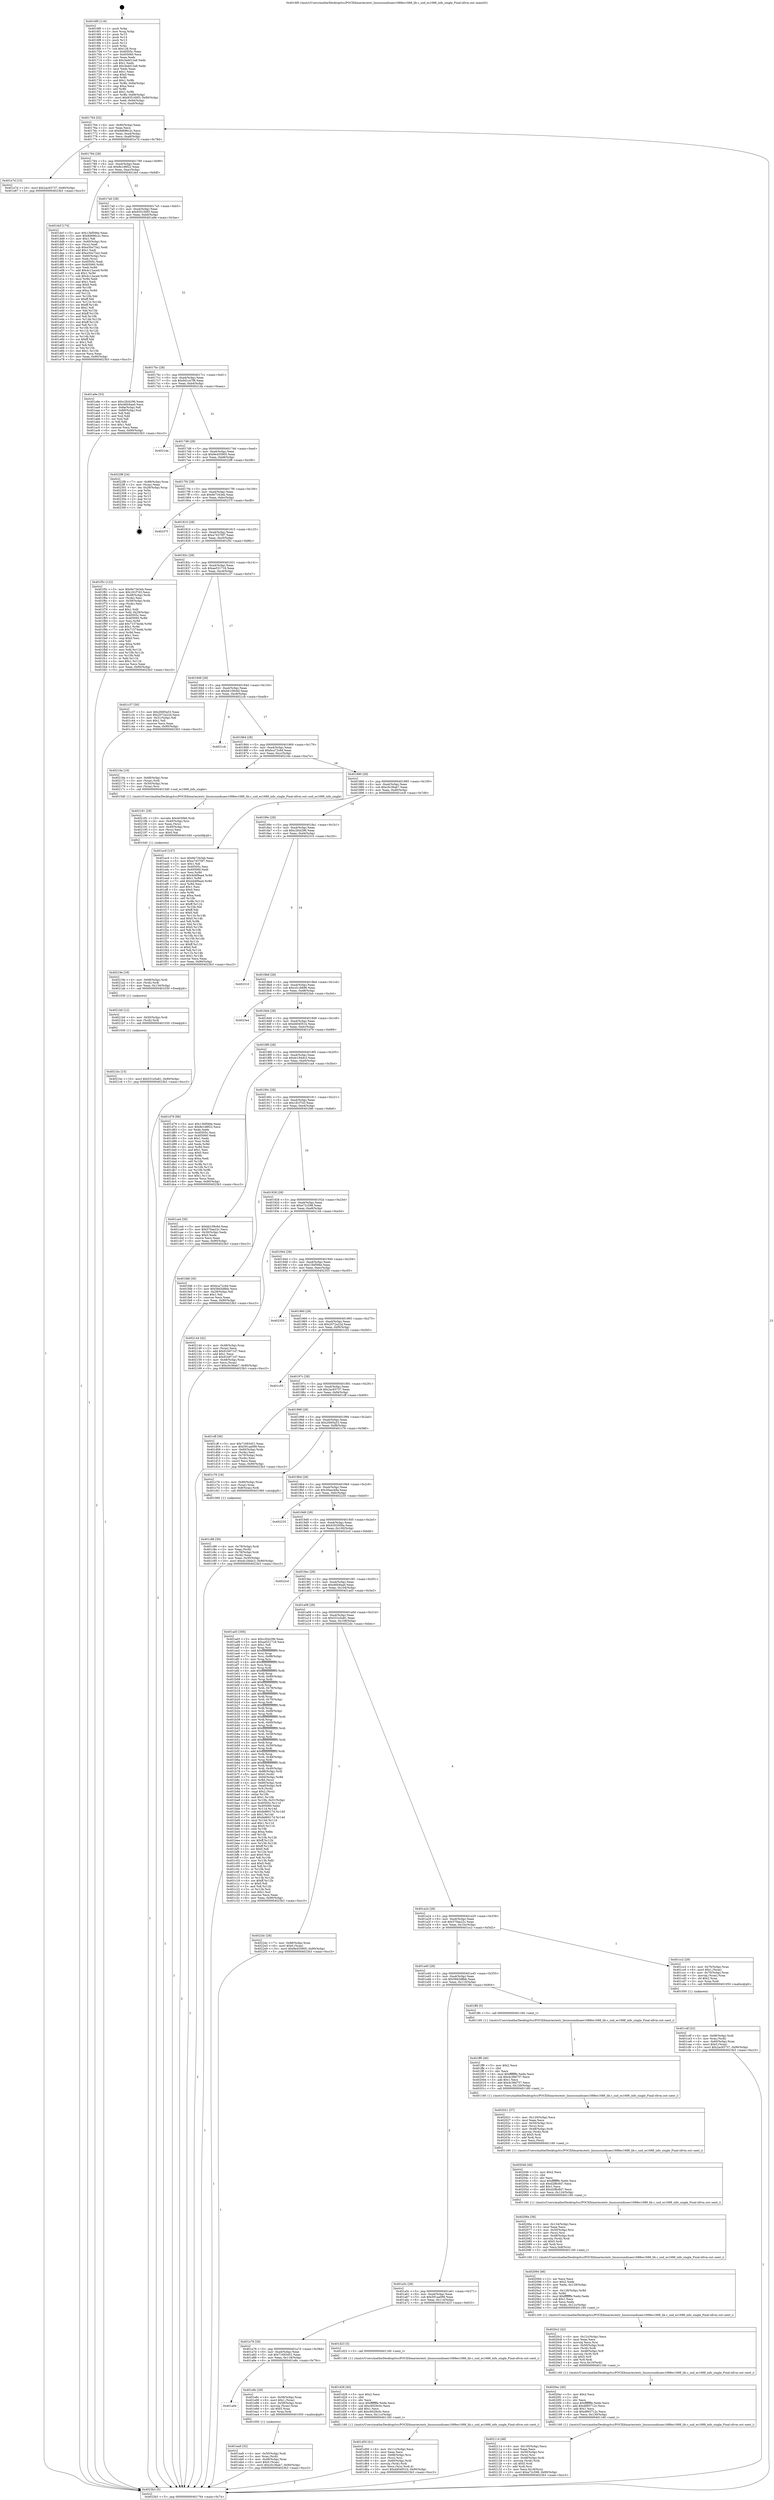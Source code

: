 digraph "0x4016f0" {
  label = "0x4016f0 (/mnt/c/Users/mathe/Desktop/tcc/POCII/binaries/extr_linuxsoundisaes1688es1688_lib.c_snd_es1688_info_single_Final-ollvm.out::main(0))"
  labelloc = "t"
  node[shape=record]

  Entry [label="",width=0.3,height=0.3,shape=circle,fillcolor=black,style=filled]
  "0x401764" [label="{
     0x401764 [32]\l
     | [instrs]\l
     &nbsp;&nbsp;0x401764 \<+6\>: mov -0x90(%rbp),%eax\l
     &nbsp;&nbsp;0x40176a \<+2\>: mov %eax,%ecx\l
     &nbsp;&nbsp;0x40176c \<+6\>: sub $0x8d696c2c,%ecx\l
     &nbsp;&nbsp;0x401772 \<+6\>: mov %eax,-0xa4(%rbp)\l
     &nbsp;&nbsp;0x401778 \<+6\>: mov %ecx,-0xa8(%rbp)\l
     &nbsp;&nbsp;0x40177e \<+6\>: je 0000000000401e7d \<main+0x78d\>\l
  }"]
  "0x401e7d" [label="{
     0x401e7d [15]\l
     | [instrs]\l
     &nbsp;&nbsp;0x401e7d \<+10\>: movl $0x2ac93737,-0x90(%rbp)\l
     &nbsp;&nbsp;0x401e87 \<+5\>: jmp 00000000004023b3 \<main+0xcc3\>\l
  }"]
  "0x401784" [label="{
     0x401784 [28]\l
     | [instrs]\l
     &nbsp;&nbsp;0x401784 \<+5\>: jmp 0000000000401789 \<main+0x99\>\l
     &nbsp;&nbsp;0x401789 \<+6\>: mov -0xa4(%rbp),%eax\l
     &nbsp;&nbsp;0x40178f \<+5\>: sub $0x8e1d8f22,%eax\l
     &nbsp;&nbsp;0x401794 \<+6\>: mov %eax,-0xac(%rbp)\l
     &nbsp;&nbsp;0x40179a \<+6\>: je 0000000000401dcf \<main+0x6df\>\l
  }"]
  Exit [label="",width=0.3,height=0.3,shape=circle,fillcolor=black,style=filled,peripheries=2]
  "0x401dcf" [label="{
     0x401dcf [174]\l
     | [instrs]\l
     &nbsp;&nbsp;0x401dcf \<+5\>: mov $0x13bf566e,%eax\l
     &nbsp;&nbsp;0x401dd4 \<+5\>: mov $0x8d696c2c,%ecx\l
     &nbsp;&nbsp;0x401dd9 \<+2\>: mov $0x1,%dl\l
     &nbsp;&nbsp;0x401ddb \<+4\>: mov -0x60(%rbp),%rsi\l
     &nbsp;&nbsp;0x401ddf \<+2\>: mov (%rsi),%edi\l
     &nbsp;&nbsp;0x401de1 \<+6\>: sub $0xe30a73a2,%edi\l
     &nbsp;&nbsp;0x401de7 \<+3\>: add $0x1,%edi\l
     &nbsp;&nbsp;0x401dea \<+6\>: add $0xe30a73a2,%edi\l
     &nbsp;&nbsp;0x401df0 \<+4\>: mov -0x60(%rbp),%rsi\l
     &nbsp;&nbsp;0x401df4 \<+2\>: mov %edi,(%rsi)\l
     &nbsp;&nbsp;0x401df6 \<+7\>: mov 0x40505c,%edi\l
     &nbsp;&nbsp;0x401dfd \<+8\>: mov 0x405060,%r8d\l
     &nbsp;&nbsp;0x401e05 \<+3\>: mov %edi,%r9d\l
     &nbsp;&nbsp;0x401e08 \<+7\>: add $0x4c12aced,%r9d\l
     &nbsp;&nbsp;0x401e0f \<+4\>: sub $0x1,%r9d\l
     &nbsp;&nbsp;0x401e13 \<+7\>: sub $0x4c12aced,%r9d\l
     &nbsp;&nbsp;0x401e1a \<+4\>: imul %r9d,%edi\l
     &nbsp;&nbsp;0x401e1e \<+3\>: and $0x1,%edi\l
     &nbsp;&nbsp;0x401e21 \<+3\>: cmp $0x0,%edi\l
     &nbsp;&nbsp;0x401e24 \<+4\>: sete %r10b\l
     &nbsp;&nbsp;0x401e28 \<+4\>: cmp $0xa,%r8d\l
     &nbsp;&nbsp;0x401e2c \<+4\>: setl %r11b\l
     &nbsp;&nbsp;0x401e30 \<+3\>: mov %r10b,%bl\l
     &nbsp;&nbsp;0x401e33 \<+3\>: xor $0xff,%bl\l
     &nbsp;&nbsp;0x401e36 \<+3\>: mov %r11b,%r14b\l
     &nbsp;&nbsp;0x401e39 \<+4\>: xor $0xff,%r14b\l
     &nbsp;&nbsp;0x401e3d \<+3\>: xor $0x1,%dl\l
     &nbsp;&nbsp;0x401e40 \<+3\>: mov %bl,%r15b\l
     &nbsp;&nbsp;0x401e43 \<+4\>: and $0xff,%r15b\l
     &nbsp;&nbsp;0x401e47 \<+3\>: and %dl,%r10b\l
     &nbsp;&nbsp;0x401e4a \<+3\>: mov %r14b,%r12b\l
     &nbsp;&nbsp;0x401e4d \<+4\>: and $0xff,%r12b\l
     &nbsp;&nbsp;0x401e51 \<+3\>: and %dl,%r11b\l
     &nbsp;&nbsp;0x401e54 \<+3\>: or %r10b,%r15b\l
     &nbsp;&nbsp;0x401e57 \<+3\>: or %r11b,%r12b\l
     &nbsp;&nbsp;0x401e5a \<+3\>: xor %r12b,%r15b\l
     &nbsp;&nbsp;0x401e5d \<+3\>: or %r14b,%bl\l
     &nbsp;&nbsp;0x401e60 \<+3\>: xor $0xff,%bl\l
     &nbsp;&nbsp;0x401e63 \<+3\>: or $0x1,%dl\l
     &nbsp;&nbsp;0x401e66 \<+2\>: and %dl,%bl\l
     &nbsp;&nbsp;0x401e68 \<+3\>: or %bl,%r15b\l
     &nbsp;&nbsp;0x401e6b \<+4\>: test $0x1,%r15b\l
     &nbsp;&nbsp;0x401e6f \<+3\>: cmovne %ecx,%eax\l
     &nbsp;&nbsp;0x401e72 \<+6\>: mov %eax,-0x90(%rbp)\l
     &nbsp;&nbsp;0x401e78 \<+5\>: jmp 00000000004023b3 \<main+0xcc3\>\l
  }"]
  "0x4017a0" [label="{
     0x4017a0 [28]\l
     | [instrs]\l
     &nbsp;&nbsp;0x4017a0 \<+5\>: jmp 00000000004017a5 \<main+0xb5\>\l
     &nbsp;&nbsp;0x4017a5 \<+6\>: mov -0xa4(%rbp),%eax\l
     &nbsp;&nbsp;0x4017ab \<+5\>: sub $0x935160f3,%eax\l
     &nbsp;&nbsp;0x4017b0 \<+6\>: mov %eax,-0xb0(%rbp)\l
     &nbsp;&nbsp;0x4017b6 \<+6\>: je 0000000000401a9e \<main+0x3ae\>\l
  }"]
  "0x4021bc" [label="{
     0x4021bc [15]\l
     | [instrs]\l
     &nbsp;&nbsp;0x4021bc \<+10\>: movl $0x531e5a81,-0x90(%rbp)\l
     &nbsp;&nbsp;0x4021c6 \<+5\>: jmp 00000000004023b3 \<main+0xcc3\>\l
  }"]
  "0x401a9e" [label="{
     0x401a9e [53]\l
     | [instrs]\l
     &nbsp;&nbsp;0x401a9e \<+5\>: mov $0xc2fcb296,%eax\l
     &nbsp;&nbsp;0x401aa3 \<+5\>: mov $0x46fc6aa0,%ecx\l
     &nbsp;&nbsp;0x401aa8 \<+6\>: mov -0x8a(%rbp),%dl\l
     &nbsp;&nbsp;0x401aae \<+7\>: mov -0x89(%rbp),%sil\l
     &nbsp;&nbsp;0x401ab5 \<+3\>: mov %dl,%dil\l
     &nbsp;&nbsp;0x401ab8 \<+3\>: and %sil,%dil\l
     &nbsp;&nbsp;0x401abb \<+3\>: xor %sil,%dl\l
     &nbsp;&nbsp;0x401abe \<+3\>: or %dl,%dil\l
     &nbsp;&nbsp;0x401ac1 \<+4\>: test $0x1,%dil\l
     &nbsp;&nbsp;0x401ac5 \<+3\>: cmovne %ecx,%eax\l
     &nbsp;&nbsp;0x401ac8 \<+6\>: mov %eax,-0x90(%rbp)\l
     &nbsp;&nbsp;0x401ace \<+5\>: jmp 00000000004023b3 \<main+0xcc3\>\l
  }"]
  "0x4017bc" [label="{
     0x4017bc [28]\l
     | [instrs]\l
     &nbsp;&nbsp;0x4017bc \<+5\>: jmp 00000000004017c1 \<main+0xd1\>\l
     &nbsp;&nbsp;0x4017c1 \<+6\>: mov -0xa4(%rbp),%eax\l
     &nbsp;&nbsp;0x4017c7 \<+5\>: sub $0x9d1ce7f8,%eax\l
     &nbsp;&nbsp;0x4017cc \<+6\>: mov %eax,-0xb4(%rbp)\l
     &nbsp;&nbsp;0x4017d2 \<+6\>: je 00000000004021da \<main+0xaea\>\l
  }"]
  "0x4023b3" [label="{
     0x4023b3 [5]\l
     | [instrs]\l
     &nbsp;&nbsp;0x4023b3 \<+5\>: jmp 0000000000401764 \<main+0x74\>\l
  }"]
  "0x4016f0" [label="{
     0x4016f0 [116]\l
     | [instrs]\l
     &nbsp;&nbsp;0x4016f0 \<+1\>: push %rbp\l
     &nbsp;&nbsp;0x4016f1 \<+3\>: mov %rsp,%rbp\l
     &nbsp;&nbsp;0x4016f4 \<+2\>: push %r15\l
     &nbsp;&nbsp;0x4016f6 \<+2\>: push %r14\l
     &nbsp;&nbsp;0x4016f8 \<+2\>: push %r13\l
     &nbsp;&nbsp;0x4016fa \<+2\>: push %r12\l
     &nbsp;&nbsp;0x4016fc \<+1\>: push %rbx\l
     &nbsp;&nbsp;0x4016fd \<+7\>: sub $0x128,%rsp\l
     &nbsp;&nbsp;0x401704 \<+7\>: mov 0x40505c,%eax\l
     &nbsp;&nbsp;0x40170b \<+7\>: mov 0x405060,%ecx\l
     &nbsp;&nbsp;0x401712 \<+2\>: mov %eax,%edx\l
     &nbsp;&nbsp;0x401714 \<+6\>: sub $0x3edd12a8,%edx\l
     &nbsp;&nbsp;0x40171a \<+3\>: sub $0x1,%edx\l
     &nbsp;&nbsp;0x40171d \<+6\>: add $0x3edd12a8,%edx\l
     &nbsp;&nbsp;0x401723 \<+3\>: imul %edx,%eax\l
     &nbsp;&nbsp;0x401726 \<+3\>: and $0x1,%eax\l
     &nbsp;&nbsp;0x401729 \<+3\>: cmp $0x0,%eax\l
     &nbsp;&nbsp;0x40172c \<+4\>: sete %r8b\l
     &nbsp;&nbsp;0x401730 \<+4\>: and $0x1,%r8b\l
     &nbsp;&nbsp;0x401734 \<+7\>: mov %r8b,-0x8a(%rbp)\l
     &nbsp;&nbsp;0x40173b \<+3\>: cmp $0xa,%ecx\l
     &nbsp;&nbsp;0x40173e \<+4\>: setl %r8b\l
     &nbsp;&nbsp;0x401742 \<+4\>: and $0x1,%r8b\l
     &nbsp;&nbsp;0x401746 \<+7\>: mov %r8b,-0x89(%rbp)\l
     &nbsp;&nbsp;0x40174d \<+10\>: movl $0x935160f3,-0x90(%rbp)\l
     &nbsp;&nbsp;0x401757 \<+6\>: mov %edi,-0x94(%rbp)\l
     &nbsp;&nbsp;0x40175d \<+7\>: mov %rsi,-0xa0(%rbp)\l
  }"]
  "0x4021b0" [label="{
     0x4021b0 [12]\l
     | [instrs]\l
     &nbsp;&nbsp;0x4021b0 \<+4\>: mov -0x50(%rbp),%rdi\l
     &nbsp;&nbsp;0x4021b4 \<+3\>: mov (%rdi),%rdi\l
     &nbsp;&nbsp;0x4021b7 \<+5\>: call 0000000000401030 \<free@plt\>\l
     | [calls]\l
     &nbsp;&nbsp;0x401030 \{1\} (unknown)\l
  }"]
  "0x4021da" [label="{
     0x4021da\l
  }", style=dashed]
  "0x4017d8" [label="{
     0x4017d8 [28]\l
     | [instrs]\l
     &nbsp;&nbsp;0x4017d8 \<+5\>: jmp 00000000004017dd \<main+0xed\>\l
     &nbsp;&nbsp;0x4017dd \<+6\>: mov -0xa4(%rbp),%eax\l
     &nbsp;&nbsp;0x4017e3 \<+5\>: sub $0x9e455905,%eax\l
     &nbsp;&nbsp;0x4017e8 \<+6\>: mov %eax,-0xb8(%rbp)\l
     &nbsp;&nbsp;0x4017ee \<+6\>: je 00000000004022f8 \<main+0xc08\>\l
  }"]
  "0x40219e" [label="{
     0x40219e [18]\l
     | [instrs]\l
     &nbsp;&nbsp;0x40219e \<+4\>: mov -0x68(%rbp),%rdi\l
     &nbsp;&nbsp;0x4021a2 \<+3\>: mov (%rdi),%rdi\l
     &nbsp;&nbsp;0x4021a5 \<+6\>: mov %eax,-0x134(%rbp)\l
     &nbsp;&nbsp;0x4021ab \<+5\>: call 0000000000401030 \<free@plt\>\l
     | [calls]\l
     &nbsp;&nbsp;0x401030 \{1\} (unknown)\l
  }"]
  "0x4022f8" [label="{
     0x4022f8 [24]\l
     | [instrs]\l
     &nbsp;&nbsp;0x4022f8 \<+7\>: mov -0x88(%rbp),%rax\l
     &nbsp;&nbsp;0x4022ff \<+2\>: mov (%rax),%eax\l
     &nbsp;&nbsp;0x402301 \<+4\>: lea -0x28(%rbp),%rsp\l
     &nbsp;&nbsp;0x402305 \<+1\>: pop %rbx\l
     &nbsp;&nbsp;0x402306 \<+2\>: pop %r12\l
     &nbsp;&nbsp;0x402308 \<+2\>: pop %r13\l
     &nbsp;&nbsp;0x40230a \<+2\>: pop %r14\l
     &nbsp;&nbsp;0x40230c \<+2\>: pop %r15\l
     &nbsp;&nbsp;0x40230e \<+1\>: pop %rbp\l
     &nbsp;&nbsp;0x40230f \<+1\>: ret\l
  }"]
  "0x4017f4" [label="{
     0x4017f4 [28]\l
     | [instrs]\l
     &nbsp;&nbsp;0x4017f4 \<+5\>: jmp 00000000004017f9 \<main+0x109\>\l
     &nbsp;&nbsp;0x4017f9 \<+6\>: mov -0xa4(%rbp),%eax\l
     &nbsp;&nbsp;0x4017ff \<+5\>: sub $0x9e7343eb,%eax\l
     &nbsp;&nbsp;0x401804 \<+6\>: mov %eax,-0xbc(%rbp)\l
     &nbsp;&nbsp;0x40180a \<+6\>: je 000000000040237f \<main+0xc8f\>\l
  }"]
  "0x402181" [label="{
     0x402181 [29]\l
     | [instrs]\l
     &nbsp;&nbsp;0x402181 \<+10\>: movabs $0x4030b6,%rdi\l
     &nbsp;&nbsp;0x40218b \<+4\>: mov -0x40(%rbp),%rsi\l
     &nbsp;&nbsp;0x40218f \<+2\>: mov %eax,(%rsi)\l
     &nbsp;&nbsp;0x402191 \<+4\>: mov -0x40(%rbp),%rsi\l
     &nbsp;&nbsp;0x402195 \<+2\>: mov (%rsi),%esi\l
     &nbsp;&nbsp;0x402197 \<+2\>: mov $0x0,%al\l
     &nbsp;&nbsp;0x402199 \<+5\>: call 0000000000401040 \<printf@plt\>\l
     | [calls]\l
     &nbsp;&nbsp;0x401040 \{1\} (unknown)\l
  }"]
  "0x40237f" [label="{
     0x40237f\l
  }", style=dashed]
  "0x401810" [label="{
     0x401810 [28]\l
     | [instrs]\l
     &nbsp;&nbsp;0x401810 \<+5\>: jmp 0000000000401815 \<main+0x125\>\l
     &nbsp;&nbsp;0x401815 \<+6\>: mov -0xa4(%rbp),%eax\l
     &nbsp;&nbsp;0x40181b \<+5\>: sub $0xa74370f7,%eax\l
     &nbsp;&nbsp;0x401820 \<+6\>: mov %eax,-0xc0(%rbp)\l
     &nbsp;&nbsp;0x401826 \<+6\>: je 0000000000401f5c \<main+0x86c\>\l
  }"]
  "0x402114" [label="{
     0x402114 [48]\l
     | [instrs]\l
     &nbsp;&nbsp;0x402114 \<+6\>: mov -0x130(%rbp),%ecx\l
     &nbsp;&nbsp;0x40211a \<+3\>: imul %eax,%ecx\l
     &nbsp;&nbsp;0x40211d \<+4\>: mov -0x50(%rbp),%rsi\l
     &nbsp;&nbsp;0x402121 \<+3\>: mov (%rsi),%rsi\l
     &nbsp;&nbsp;0x402124 \<+4\>: mov -0x48(%rbp),%rdi\l
     &nbsp;&nbsp;0x402128 \<+3\>: movslq (%rdi),%rdi\l
     &nbsp;&nbsp;0x40212b \<+4\>: shl $0x5,%rdi\l
     &nbsp;&nbsp;0x40212f \<+3\>: add %rdi,%rsi\l
     &nbsp;&nbsp;0x402132 \<+3\>: mov %ecx,0x18(%rsi)\l
     &nbsp;&nbsp;0x402135 \<+10\>: movl $0xa72c598,-0x90(%rbp)\l
     &nbsp;&nbsp;0x40213f \<+5\>: jmp 00000000004023b3 \<main+0xcc3\>\l
  }"]
  "0x401f5c" [label="{
     0x401f5c [122]\l
     | [instrs]\l
     &nbsp;&nbsp;0x401f5c \<+5\>: mov $0x9e7343eb,%eax\l
     &nbsp;&nbsp;0x401f61 \<+5\>: mov $0x181f7d3,%ecx\l
     &nbsp;&nbsp;0x401f66 \<+4\>: mov -0x48(%rbp),%rdx\l
     &nbsp;&nbsp;0x401f6a \<+2\>: mov (%rdx),%esi\l
     &nbsp;&nbsp;0x401f6c \<+4\>: mov -0x58(%rbp),%rdx\l
     &nbsp;&nbsp;0x401f70 \<+2\>: cmp (%rdx),%esi\l
     &nbsp;&nbsp;0x401f72 \<+4\>: setl %dil\l
     &nbsp;&nbsp;0x401f76 \<+4\>: and $0x1,%dil\l
     &nbsp;&nbsp;0x401f7a \<+4\>: mov %dil,-0x29(%rbp)\l
     &nbsp;&nbsp;0x401f7e \<+7\>: mov 0x40505c,%esi\l
     &nbsp;&nbsp;0x401f85 \<+8\>: mov 0x405060,%r8d\l
     &nbsp;&nbsp;0x401f8d \<+3\>: mov %esi,%r9d\l
     &nbsp;&nbsp;0x401f90 \<+7\>: add $0x71574e4b,%r9d\l
     &nbsp;&nbsp;0x401f97 \<+4\>: sub $0x1,%r9d\l
     &nbsp;&nbsp;0x401f9b \<+7\>: sub $0x71574e4b,%r9d\l
     &nbsp;&nbsp;0x401fa2 \<+4\>: imul %r9d,%esi\l
     &nbsp;&nbsp;0x401fa6 \<+3\>: and $0x1,%esi\l
     &nbsp;&nbsp;0x401fa9 \<+3\>: cmp $0x0,%esi\l
     &nbsp;&nbsp;0x401fac \<+4\>: sete %dil\l
     &nbsp;&nbsp;0x401fb0 \<+4\>: cmp $0xa,%r8d\l
     &nbsp;&nbsp;0x401fb4 \<+4\>: setl %r10b\l
     &nbsp;&nbsp;0x401fb8 \<+3\>: mov %dil,%r11b\l
     &nbsp;&nbsp;0x401fbb \<+3\>: and %r10b,%r11b\l
     &nbsp;&nbsp;0x401fbe \<+3\>: xor %r10b,%dil\l
     &nbsp;&nbsp;0x401fc1 \<+3\>: or %dil,%r11b\l
     &nbsp;&nbsp;0x401fc4 \<+4\>: test $0x1,%r11b\l
     &nbsp;&nbsp;0x401fc8 \<+3\>: cmovne %ecx,%eax\l
     &nbsp;&nbsp;0x401fcb \<+6\>: mov %eax,-0x90(%rbp)\l
     &nbsp;&nbsp;0x401fd1 \<+5\>: jmp 00000000004023b3 \<main+0xcc3\>\l
  }"]
  "0x40182c" [label="{
     0x40182c [28]\l
     | [instrs]\l
     &nbsp;&nbsp;0x40182c \<+5\>: jmp 0000000000401831 \<main+0x141\>\l
     &nbsp;&nbsp;0x401831 \<+6\>: mov -0xa4(%rbp),%eax\l
     &nbsp;&nbsp;0x401837 \<+5\>: sub $0xae531716,%eax\l
     &nbsp;&nbsp;0x40183c \<+6\>: mov %eax,-0xc4(%rbp)\l
     &nbsp;&nbsp;0x401842 \<+6\>: je 0000000000401c37 \<main+0x547\>\l
  }"]
  "0x4020ec" [label="{
     0x4020ec [40]\l
     | [instrs]\l
     &nbsp;&nbsp;0x4020ec \<+5\>: mov $0x2,%ecx\l
     &nbsp;&nbsp;0x4020f1 \<+1\>: cltd\l
     &nbsp;&nbsp;0x4020f2 \<+2\>: idiv %ecx\l
     &nbsp;&nbsp;0x4020f4 \<+6\>: imul $0xfffffffe,%edx,%ecx\l
     &nbsp;&nbsp;0x4020fa \<+6\>: add $0xd993712c,%ecx\l
     &nbsp;&nbsp;0x402100 \<+3\>: add $0x1,%ecx\l
     &nbsp;&nbsp;0x402103 \<+6\>: sub $0xd993712c,%ecx\l
     &nbsp;&nbsp;0x402109 \<+6\>: mov %ecx,-0x130(%rbp)\l
     &nbsp;&nbsp;0x40210f \<+5\>: call 0000000000401160 \<next_i\>\l
     | [calls]\l
     &nbsp;&nbsp;0x401160 \{1\} (/mnt/c/Users/mathe/Desktop/tcc/POCII/binaries/extr_linuxsoundisaes1688es1688_lib.c_snd_es1688_info_single_Final-ollvm.out::next_i)\l
  }"]
  "0x401c37" [label="{
     0x401c37 [30]\l
     | [instrs]\l
     &nbsp;&nbsp;0x401c37 \<+5\>: mov $0x2f495a53,%eax\l
     &nbsp;&nbsp;0x401c3c \<+5\>: mov $0x2072a22d,%ecx\l
     &nbsp;&nbsp;0x401c41 \<+3\>: mov -0x31(%rbp),%dl\l
     &nbsp;&nbsp;0x401c44 \<+3\>: test $0x1,%dl\l
     &nbsp;&nbsp;0x401c47 \<+3\>: cmovne %ecx,%eax\l
     &nbsp;&nbsp;0x401c4a \<+6\>: mov %eax,-0x90(%rbp)\l
     &nbsp;&nbsp;0x401c50 \<+5\>: jmp 00000000004023b3 \<main+0xcc3\>\l
  }"]
  "0x401848" [label="{
     0x401848 [28]\l
     | [instrs]\l
     &nbsp;&nbsp;0x401848 \<+5\>: jmp 000000000040184d \<main+0x15d\>\l
     &nbsp;&nbsp;0x40184d \<+6\>: mov -0xa4(%rbp),%eax\l
     &nbsp;&nbsp;0x401853 \<+5\>: sub $0xbb109c6d,%eax\l
     &nbsp;&nbsp;0x401858 \<+6\>: mov %eax,-0xc8(%rbp)\l
     &nbsp;&nbsp;0x40185e \<+6\>: je 00000000004021cb \<main+0xadb\>\l
  }"]
  "0x4020c2" [label="{
     0x4020c2 [42]\l
     | [instrs]\l
     &nbsp;&nbsp;0x4020c2 \<+6\>: mov -0x12c(%rbp),%ecx\l
     &nbsp;&nbsp;0x4020c8 \<+3\>: imul %eax,%ecx\l
     &nbsp;&nbsp;0x4020cb \<+3\>: movslq %ecx,%rsi\l
     &nbsp;&nbsp;0x4020ce \<+4\>: mov -0x50(%rbp),%rdi\l
     &nbsp;&nbsp;0x4020d2 \<+3\>: mov (%rdi),%rdi\l
     &nbsp;&nbsp;0x4020d5 \<+4\>: mov -0x48(%rbp),%r9\l
     &nbsp;&nbsp;0x4020d9 \<+3\>: movslq (%r9),%r9\l
     &nbsp;&nbsp;0x4020dc \<+4\>: shl $0x5,%r9\l
     &nbsp;&nbsp;0x4020e0 \<+3\>: add %r9,%rdi\l
     &nbsp;&nbsp;0x4020e3 \<+4\>: mov %rsi,0x10(%rdi)\l
     &nbsp;&nbsp;0x4020e7 \<+5\>: call 0000000000401160 \<next_i\>\l
     | [calls]\l
     &nbsp;&nbsp;0x401160 \{1\} (/mnt/c/Users/mathe/Desktop/tcc/POCII/binaries/extr_linuxsoundisaes1688es1688_lib.c_snd_es1688_info_single_Final-ollvm.out::next_i)\l
  }"]
  "0x4021cb" [label="{
     0x4021cb\l
  }", style=dashed]
  "0x401864" [label="{
     0x401864 [28]\l
     | [instrs]\l
     &nbsp;&nbsp;0x401864 \<+5\>: jmp 0000000000401869 \<main+0x179\>\l
     &nbsp;&nbsp;0x401869 \<+6\>: mov -0xa4(%rbp),%eax\l
     &nbsp;&nbsp;0x40186f \<+5\>: sub $0xbca72c6d,%eax\l
     &nbsp;&nbsp;0x401874 \<+6\>: mov %eax,-0xcc(%rbp)\l
     &nbsp;&nbsp;0x40187a \<+6\>: je 000000000040216e \<main+0xa7e\>\l
  }"]
  "0x402094" [label="{
     0x402094 [46]\l
     | [instrs]\l
     &nbsp;&nbsp;0x402094 \<+2\>: xor %ecx,%ecx\l
     &nbsp;&nbsp;0x402096 \<+5\>: mov $0x2,%edx\l
     &nbsp;&nbsp;0x40209b \<+6\>: mov %edx,-0x128(%rbp)\l
     &nbsp;&nbsp;0x4020a1 \<+1\>: cltd\l
     &nbsp;&nbsp;0x4020a2 \<+7\>: mov -0x128(%rbp),%r8d\l
     &nbsp;&nbsp;0x4020a9 \<+3\>: idiv %r8d\l
     &nbsp;&nbsp;0x4020ac \<+6\>: imul $0xfffffffe,%edx,%edx\l
     &nbsp;&nbsp;0x4020b2 \<+3\>: sub $0x1,%ecx\l
     &nbsp;&nbsp;0x4020b5 \<+2\>: sub %ecx,%edx\l
     &nbsp;&nbsp;0x4020b7 \<+6\>: mov %edx,-0x12c(%rbp)\l
     &nbsp;&nbsp;0x4020bd \<+5\>: call 0000000000401160 \<next_i\>\l
     | [calls]\l
     &nbsp;&nbsp;0x401160 \{1\} (/mnt/c/Users/mathe/Desktop/tcc/POCII/binaries/extr_linuxsoundisaes1688es1688_lib.c_snd_es1688_info_single_Final-ollvm.out::next_i)\l
  }"]
  "0x40216e" [label="{
     0x40216e [19]\l
     | [instrs]\l
     &nbsp;&nbsp;0x40216e \<+4\>: mov -0x68(%rbp),%rax\l
     &nbsp;&nbsp;0x402172 \<+3\>: mov (%rax),%rdi\l
     &nbsp;&nbsp;0x402175 \<+4\>: mov -0x50(%rbp),%rax\l
     &nbsp;&nbsp;0x402179 \<+3\>: mov (%rax),%rsi\l
     &nbsp;&nbsp;0x40217c \<+5\>: call 00000000004015d0 \<snd_es1688_info_single\>\l
     | [calls]\l
     &nbsp;&nbsp;0x4015d0 \{1\} (/mnt/c/Users/mathe/Desktop/tcc/POCII/binaries/extr_linuxsoundisaes1688es1688_lib.c_snd_es1688_info_single_Final-ollvm.out::snd_es1688_info_single)\l
  }"]
  "0x401880" [label="{
     0x401880 [28]\l
     | [instrs]\l
     &nbsp;&nbsp;0x401880 \<+5\>: jmp 0000000000401885 \<main+0x195\>\l
     &nbsp;&nbsp;0x401885 \<+6\>: mov -0xa4(%rbp),%eax\l
     &nbsp;&nbsp;0x40188b \<+5\>: sub $0xc0c36ab7,%eax\l
     &nbsp;&nbsp;0x401890 \<+6\>: mov %eax,-0xd0(%rbp)\l
     &nbsp;&nbsp;0x401896 \<+6\>: je 0000000000401ec9 \<main+0x7d9\>\l
  }"]
  "0x40206e" [label="{
     0x40206e [38]\l
     | [instrs]\l
     &nbsp;&nbsp;0x40206e \<+6\>: mov -0x124(%rbp),%ecx\l
     &nbsp;&nbsp;0x402074 \<+3\>: imul %eax,%ecx\l
     &nbsp;&nbsp;0x402077 \<+4\>: mov -0x50(%rbp),%rsi\l
     &nbsp;&nbsp;0x40207b \<+3\>: mov (%rsi),%rsi\l
     &nbsp;&nbsp;0x40207e \<+4\>: mov -0x48(%rbp),%rdi\l
     &nbsp;&nbsp;0x402082 \<+3\>: movslq (%rdi),%rdi\l
     &nbsp;&nbsp;0x402085 \<+4\>: shl $0x5,%rdi\l
     &nbsp;&nbsp;0x402089 \<+3\>: add %rdi,%rsi\l
     &nbsp;&nbsp;0x40208c \<+3\>: mov %ecx,0x8(%rsi)\l
     &nbsp;&nbsp;0x40208f \<+5\>: call 0000000000401160 \<next_i\>\l
     | [calls]\l
     &nbsp;&nbsp;0x401160 \{1\} (/mnt/c/Users/mathe/Desktop/tcc/POCII/binaries/extr_linuxsoundisaes1688es1688_lib.c_snd_es1688_info_single_Final-ollvm.out::next_i)\l
  }"]
  "0x401ec9" [label="{
     0x401ec9 [147]\l
     | [instrs]\l
     &nbsp;&nbsp;0x401ec9 \<+5\>: mov $0x9e7343eb,%eax\l
     &nbsp;&nbsp;0x401ece \<+5\>: mov $0xa74370f7,%ecx\l
     &nbsp;&nbsp;0x401ed3 \<+2\>: mov $0x1,%dl\l
     &nbsp;&nbsp;0x401ed5 \<+7\>: mov 0x40505c,%esi\l
     &nbsp;&nbsp;0x401edc \<+7\>: mov 0x405060,%edi\l
     &nbsp;&nbsp;0x401ee3 \<+3\>: mov %esi,%r8d\l
     &nbsp;&nbsp;0x401ee6 \<+7\>: sub $0x4d4f9aa4,%r8d\l
     &nbsp;&nbsp;0x401eed \<+4\>: sub $0x1,%r8d\l
     &nbsp;&nbsp;0x401ef1 \<+7\>: add $0x4d4f9aa4,%r8d\l
     &nbsp;&nbsp;0x401ef8 \<+4\>: imul %r8d,%esi\l
     &nbsp;&nbsp;0x401efc \<+3\>: and $0x1,%esi\l
     &nbsp;&nbsp;0x401eff \<+3\>: cmp $0x0,%esi\l
     &nbsp;&nbsp;0x401f02 \<+4\>: sete %r9b\l
     &nbsp;&nbsp;0x401f06 \<+3\>: cmp $0xa,%edi\l
     &nbsp;&nbsp;0x401f09 \<+4\>: setl %r10b\l
     &nbsp;&nbsp;0x401f0d \<+3\>: mov %r9b,%r11b\l
     &nbsp;&nbsp;0x401f10 \<+4\>: xor $0xff,%r11b\l
     &nbsp;&nbsp;0x401f14 \<+3\>: mov %r10b,%bl\l
     &nbsp;&nbsp;0x401f17 \<+3\>: xor $0xff,%bl\l
     &nbsp;&nbsp;0x401f1a \<+3\>: xor $0x0,%dl\l
     &nbsp;&nbsp;0x401f1d \<+3\>: mov %r11b,%r14b\l
     &nbsp;&nbsp;0x401f20 \<+4\>: and $0x0,%r14b\l
     &nbsp;&nbsp;0x401f24 \<+3\>: and %dl,%r9b\l
     &nbsp;&nbsp;0x401f27 \<+3\>: mov %bl,%r15b\l
     &nbsp;&nbsp;0x401f2a \<+4\>: and $0x0,%r15b\l
     &nbsp;&nbsp;0x401f2e \<+3\>: and %dl,%r10b\l
     &nbsp;&nbsp;0x401f31 \<+3\>: or %r9b,%r14b\l
     &nbsp;&nbsp;0x401f34 \<+3\>: or %r10b,%r15b\l
     &nbsp;&nbsp;0x401f37 \<+3\>: xor %r15b,%r14b\l
     &nbsp;&nbsp;0x401f3a \<+3\>: or %bl,%r11b\l
     &nbsp;&nbsp;0x401f3d \<+4\>: xor $0xff,%r11b\l
     &nbsp;&nbsp;0x401f41 \<+3\>: or $0x0,%dl\l
     &nbsp;&nbsp;0x401f44 \<+3\>: and %dl,%r11b\l
     &nbsp;&nbsp;0x401f47 \<+3\>: or %r11b,%r14b\l
     &nbsp;&nbsp;0x401f4a \<+4\>: test $0x1,%r14b\l
     &nbsp;&nbsp;0x401f4e \<+3\>: cmovne %ecx,%eax\l
     &nbsp;&nbsp;0x401f51 \<+6\>: mov %eax,-0x90(%rbp)\l
     &nbsp;&nbsp;0x401f57 \<+5\>: jmp 00000000004023b3 \<main+0xcc3\>\l
  }"]
  "0x40189c" [label="{
     0x40189c [28]\l
     | [instrs]\l
     &nbsp;&nbsp;0x40189c \<+5\>: jmp 00000000004018a1 \<main+0x1b1\>\l
     &nbsp;&nbsp;0x4018a1 \<+6\>: mov -0xa4(%rbp),%eax\l
     &nbsp;&nbsp;0x4018a7 \<+5\>: sub $0xc2fcb296,%eax\l
     &nbsp;&nbsp;0x4018ac \<+6\>: mov %eax,-0xd4(%rbp)\l
     &nbsp;&nbsp;0x4018b2 \<+6\>: je 0000000000402310 \<main+0xc20\>\l
  }"]
  "0x402046" [label="{
     0x402046 [40]\l
     | [instrs]\l
     &nbsp;&nbsp;0x402046 \<+5\>: mov $0x2,%ecx\l
     &nbsp;&nbsp;0x40204b \<+1\>: cltd\l
     &nbsp;&nbsp;0x40204c \<+2\>: idiv %ecx\l
     &nbsp;&nbsp;0x40204e \<+6\>: imul $0xfffffffe,%edx,%ecx\l
     &nbsp;&nbsp;0x402054 \<+6\>: sub $0xd2f8c847,%ecx\l
     &nbsp;&nbsp;0x40205a \<+3\>: add $0x1,%ecx\l
     &nbsp;&nbsp;0x40205d \<+6\>: add $0xd2f8c847,%ecx\l
     &nbsp;&nbsp;0x402063 \<+6\>: mov %ecx,-0x124(%rbp)\l
     &nbsp;&nbsp;0x402069 \<+5\>: call 0000000000401160 \<next_i\>\l
     | [calls]\l
     &nbsp;&nbsp;0x401160 \{1\} (/mnt/c/Users/mathe/Desktop/tcc/POCII/binaries/extr_linuxsoundisaes1688es1688_lib.c_snd_es1688_info_single_Final-ollvm.out::next_i)\l
  }"]
  "0x402310" [label="{
     0x402310\l
  }", style=dashed]
  "0x4018b8" [label="{
     0x4018b8 [28]\l
     | [instrs]\l
     &nbsp;&nbsp;0x4018b8 \<+5\>: jmp 00000000004018bd \<main+0x1cd\>\l
     &nbsp;&nbsp;0x4018bd \<+6\>: mov -0xa4(%rbp),%eax\l
     &nbsp;&nbsp;0x4018c3 \<+5\>: sub $0xcd1cb696,%eax\l
     &nbsp;&nbsp;0x4018c8 \<+6\>: mov %eax,-0xd8(%rbp)\l
     &nbsp;&nbsp;0x4018ce \<+6\>: je 00000000004023a4 \<main+0xcb4\>\l
  }"]
  "0x402021" [label="{
     0x402021 [37]\l
     | [instrs]\l
     &nbsp;&nbsp;0x402021 \<+6\>: mov -0x120(%rbp),%ecx\l
     &nbsp;&nbsp;0x402027 \<+3\>: imul %eax,%ecx\l
     &nbsp;&nbsp;0x40202a \<+4\>: mov -0x50(%rbp),%rsi\l
     &nbsp;&nbsp;0x40202e \<+3\>: mov (%rsi),%rsi\l
     &nbsp;&nbsp;0x402031 \<+4\>: mov -0x48(%rbp),%rdi\l
     &nbsp;&nbsp;0x402035 \<+3\>: movslq (%rdi),%rdi\l
     &nbsp;&nbsp;0x402038 \<+4\>: shl $0x5,%rdi\l
     &nbsp;&nbsp;0x40203c \<+3\>: add %rdi,%rsi\l
     &nbsp;&nbsp;0x40203f \<+2\>: mov %ecx,(%rsi)\l
     &nbsp;&nbsp;0x402041 \<+5\>: call 0000000000401160 \<next_i\>\l
     | [calls]\l
     &nbsp;&nbsp;0x401160 \{1\} (/mnt/c/Users/mathe/Desktop/tcc/POCII/binaries/extr_linuxsoundisaes1688es1688_lib.c_snd_es1688_info_single_Final-ollvm.out::next_i)\l
  }"]
  "0x4023a4" [label="{
     0x4023a4\l
  }", style=dashed]
  "0x4018d4" [label="{
     0x4018d4 [28]\l
     | [instrs]\l
     &nbsp;&nbsp;0x4018d4 \<+5\>: jmp 00000000004018d9 \<main+0x1e9\>\l
     &nbsp;&nbsp;0x4018d9 \<+6\>: mov -0xa4(%rbp),%eax\l
     &nbsp;&nbsp;0x4018df \<+5\>: sub $0xd404051b,%eax\l
     &nbsp;&nbsp;0x4018e4 \<+6\>: mov %eax,-0xdc(%rbp)\l
     &nbsp;&nbsp;0x4018ea \<+6\>: je 0000000000401d79 \<main+0x689\>\l
  }"]
  "0x401ff9" [label="{
     0x401ff9 [40]\l
     | [instrs]\l
     &nbsp;&nbsp;0x401ff9 \<+5\>: mov $0x2,%ecx\l
     &nbsp;&nbsp;0x401ffe \<+1\>: cltd\l
     &nbsp;&nbsp;0x401fff \<+2\>: idiv %ecx\l
     &nbsp;&nbsp;0x402001 \<+6\>: imul $0xfffffffe,%edx,%ecx\l
     &nbsp;&nbsp;0x402007 \<+6\>: sub $0x4c38d757,%ecx\l
     &nbsp;&nbsp;0x40200d \<+3\>: add $0x1,%ecx\l
     &nbsp;&nbsp;0x402010 \<+6\>: add $0x4c38d757,%ecx\l
     &nbsp;&nbsp;0x402016 \<+6\>: mov %ecx,-0x120(%rbp)\l
     &nbsp;&nbsp;0x40201c \<+5\>: call 0000000000401160 \<next_i\>\l
     | [calls]\l
     &nbsp;&nbsp;0x401160 \{1\} (/mnt/c/Users/mathe/Desktop/tcc/POCII/binaries/extr_linuxsoundisaes1688es1688_lib.c_snd_es1688_info_single_Final-ollvm.out::next_i)\l
  }"]
  "0x401d79" [label="{
     0x401d79 [86]\l
     | [instrs]\l
     &nbsp;&nbsp;0x401d79 \<+5\>: mov $0x13bf566e,%eax\l
     &nbsp;&nbsp;0x401d7e \<+5\>: mov $0x8e1d8f22,%ecx\l
     &nbsp;&nbsp;0x401d83 \<+2\>: xor %edx,%edx\l
     &nbsp;&nbsp;0x401d85 \<+7\>: mov 0x40505c,%esi\l
     &nbsp;&nbsp;0x401d8c \<+7\>: mov 0x405060,%edi\l
     &nbsp;&nbsp;0x401d93 \<+3\>: sub $0x1,%edx\l
     &nbsp;&nbsp;0x401d96 \<+3\>: mov %esi,%r8d\l
     &nbsp;&nbsp;0x401d99 \<+3\>: add %edx,%r8d\l
     &nbsp;&nbsp;0x401d9c \<+4\>: imul %r8d,%esi\l
     &nbsp;&nbsp;0x401da0 \<+3\>: and $0x1,%esi\l
     &nbsp;&nbsp;0x401da3 \<+3\>: cmp $0x0,%esi\l
     &nbsp;&nbsp;0x401da6 \<+4\>: sete %r9b\l
     &nbsp;&nbsp;0x401daa \<+3\>: cmp $0xa,%edi\l
     &nbsp;&nbsp;0x401dad \<+4\>: setl %r10b\l
     &nbsp;&nbsp;0x401db1 \<+3\>: mov %r9b,%r11b\l
     &nbsp;&nbsp;0x401db4 \<+3\>: and %r10b,%r11b\l
     &nbsp;&nbsp;0x401db7 \<+3\>: xor %r10b,%r9b\l
     &nbsp;&nbsp;0x401dba \<+3\>: or %r9b,%r11b\l
     &nbsp;&nbsp;0x401dbd \<+4\>: test $0x1,%r11b\l
     &nbsp;&nbsp;0x401dc1 \<+3\>: cmovne %ecx,%eax\l
     &nbsp;&nbsp;0x401dc4 \<+6\>: mov %eax,-0x90(%rbp)\l
     &nbsp;&nbsp;0x401dca \<+5\>: jmp 00000000004023b3 \<main+0xcc3\>\l
  }"]
  "0x4018f0" [label="{
     0x4018f0 [28]\l
     | [instrs]\l
     &nbsp;&nbsp;0x4018f0 \<+5\>: jmp 00000000004018f5 \<main+0x205\>\l
     &nbsp;&nbsp;0x4018f5 \<+6\>: mov -0xa4(%rbp),%eax\l
     &nbsp;&nbsp;0x4018fb \<+5\>: sub $0xdc184dc3,%eax\l
     &nbsp;&nbsp;0x401900 \<+6\>: mov %eax,-0xe0(%rbp)\l
     &nbsp;&nbsp;0x401906 \<+6\>: je 0000000000401ca4 \<main+0x5b4\>\l
  }"]
  "0x401ea9" [label="{
     0x401ea9 [32]\l
     | [instrs]\l
     &nbsp;&nbsp;0x401ea9 \<+4\>: mov -0x50(%rbp),%rdi\l
     &nbsp;&nbsp;0x401ead \<+3\>: mov %rax,(%rdi)\l
     &nbsp;&nbsp;0x401eb0 \<+4\>: mov -0x48(%rbp),%rax\l
     &nbsp;&nbsp;0x401eb4 \<+6\>: movl $0x0,(%rax)\l
     &nbsp;&nbsp;0x401eba \<+10\>: movl $0xc0c36ab7,-0x90(%rbp)\l
     &nbsp;&nbsp;0x401ec4 \<+5\>: jmp 00000000004023b3 \<main+0xcc3\>\l
  }"]
  "0x401ca4" [label="{
     0x401ca4 [30]\l
     | [instrs]\l
     &nbsp;&nbsp;0x401ca4 \<+5\>: mov $0xbb109c6d,%eax\l
     &nbsp;&nbsp;0x401ca9 \<+5\>: mov $0x570ae22c,%ecx\l
     &nbsp;&nbsp;0x401cae \<+3\>: mov -0x30(%rbp),%edx\l
     &nbsp;&nbsp;0x401cb1 \<+3\>: cmp $0x0,%edx\l
     &nbsp;&nbsp;0x401cb4 \<+3\>: cmove %ecx,%eax\l
     &nbsp;&nbsp;0x401cb7 \<+6\>: mov %eax,-0x90(%rbp)\l
     &nbsp;&nbsp;0x401cbd \<+5\>: jmp 00000000004023b3 \<main+0xcc3\>\l
  }"]
  "0x40190c" [label="{
     0x40190c [28]\l
     | [instrs]\l
     &nbsp;&nbsp;0x40190c \<+5\>: jmp 0000000000401911 \<main+0x221\>\l
     &nbsp;&nbsp;0x401911 \<+6\>: mov -0xa4(%rbp),%eax\l
     &nbsp;&nbsp;0x401917 \<+5\>: sub $0x181f7d3,%eax\l
     &nbsp;&nbsp;0x40191c \<+6\>: mov %eax,-0xe4(%rbp)\l
     &nbsp;&nbsp;0x401922 \<+6\>: je 0000000000401fd6 \<main+0x8e6\>\l
  }"]
  "0x401a94" [label="{
     0x401a94\l
  }", style=dashed]
  "0x401fd6" [label="{
     0x401fd6 [30]\l
     | [instrs]\l
     &nbsp;&nbsp;0x401fd6 \<+5\>: mov $0xbca72c6d,%eax\l
     &nbsp;&nbsp;0x401fdb \<+5\>: mov $0x58d3d8bb,%ecx\l
     &nbsp;&nbsp;0x401fe0 \<+3\>: mov -0x29(%rbp),%dl\l
     &nbsp;&nbsp;0x401fe3 \<+3\>: test $0x1,%dl\l
     &nbsp;&nbsp;0x401fe6 \<+3\>: cmovne %ecx,%eax\l
     &nbsp;&nbsp;0x401fe9 \<+6\>: mov %eax,-0x90(%rbp)\l
     &nbsp;&nbsp;0x401fef \<+5\>: jmp 00000000004023b3 \<main+0xcc3\>\l
  }"]
  "0x401928" [label="{
     0x401928 [28]\l
     | [instrs]\l
     &nbsp;&nbsp;0x401928 \<+5\>: jmp 000000000040192d \<main+0x23d\>\l
     &nbsp;&nbsp;0x40192d \<+6\>: mov -0xa4(%rbp),%eax\l
     &nbsp;&nbsp;0x401933 \<+5\>: sub $0xa72c598,%eax\l
     &nbsp;&nbsp;0x401938 \<+6\>: mov %eax,-0xe8(%rbp)\l
     &nbsp;&nbsp;0x40193e \<+6\>: je 0000000000402144 \<main+0xa54\>\l
  }"]
  "0x401e8c" [label="{
     0x401e8c [29]\l
     | [instrs]\l
     &nbsp;&nbsp;0x401e8c \<+4\>: mov -0x58(%rbp),%rax\l
     &nbsp;&nbsp;0x401e90 \<+6\>: movl $0x1,(%rax)\l
     &nbsp;&nbsp;0x401e96 \<+4\>: mov -0x58(%rbp),%rax\l
     &nbsp;&nbsp;0x401e9a \<+3\>: movslq (%rax),%rax\l
     &nbsp;&nbsp;0x401e9d \<+4\>: shl $0x5,%rax\l
     &nbsp;&nbsp;0x401ea1 \<+3\>: mov %rax,%rdi\l
     &nbsp;&nbsp;0x401ea4 \<+5\>: call 0000000000401050 \<malloc@plt\>\l
     | [calls]\l
     &nbsp;&nbsp;0x401050 \{1\} (unknown)\l
  }"]
  "0x402144" [label="{
     0x402144 [42]\l
     | [instrs]\l
     &nbsp;&nbsp;0x402144 \<+4\>: mov -0x48(%rbp),%rax\l
     &nbsp;&nbsp;0x402148 \<+2\>: mov (%rax),%ecx\l
     &nbsp;&nbsp;0x40214a \<+6\>: add $0x91b971d7,%ecx\l
     &nbsp;&nbsp;0x402150 \<+3\>: add $0x1,%ecx\l
     &nbsp;&nbsp;0x402153 \<+6\>: sub $0x91b971d7,%ecx\l
     &nbsp;&nbsp;0x402159 \<+4\>: mov -0x48(%rbp),%rax\l
     &nbsp;&nbsp;0x40215d \<+2\>: mov %ecx,(%rax)\l
     &nbsp;&nbsp;0x40215f \<+10\>: movl $0xc0c36ab7,-0x90(%rbp)\l
     &nbsp;&nbsp;0x402169 \<+5\>: jmp 00000000004023b3 \<main+0xcc3\>\l
  }"]
  "0x401944" [label="{
     0x401944 [28]\l
     | [instrs]\l
     &nbsp;&nbsp;0x401944 \<+5\>: jmp 0000000000401949 \<main+0x259\>\l
     &nbsp;&nbsp;0x401949 \<+6\>: mov -0xa4(%rbp),%eax\l
     &nbsp;&nbsp;0x40194f \<+5\>: sub $0x13bf566e,%eax\l
     &nbsp;&nbsp;0x401954 \<+6\>: mov %eax,-0xec(%rbp)\l
     &nbsp;&nbsp;0x40195a \<+6\>: je 0000000000402355 \<main+0xc65\>\l
  }"]
  "0x401d50" [label="{
     0x401d50 [41]\l
     | [instrs]\l
     &nbsp;&nbsp;0x401d50 \<+6\>: mov -0x11c(%rbp),%ecx\l
     &nbsp;&nbsp;0x401d56 \<+3\>: imul %eax,%ecx\l
     &nbsp;&nbsp;0x401d59 \<+4\>: mov -0x68(%rbp),%rsi\l
     &nbsp;&nbsp;0x401d5d \<+3\>: mov (%rsi),%rsi\l
     &nbsp;&nbsp;0x401d60 \<+4\>: mov -0x60(%rbp),%rdi\l
     &nbsp;&nbsp;0x401d64 \<+3\>: movslq (%rdi),%rdi\l
     &nbsp;&nbsp;0x401d67 \<+3\>: mov %ecx,(%rsi,%rdi,4)\l
     &nbsp;&nbsp;0x401d6a \<+10\>: movl $0xd404051b,-0x90(%rbp)\l
     &nbsp;&nbsp;0x401d74 \<+5\>: jmp 00000000004023b3 \<main+0xcc3\>\l
  }"]
  "0x402355" [label="{
     0x402355\l
  }", style=dashed]
  "0x401960" [label="{
     0x401960 [28]\l
     | [instrs]\l
     &nbsp;&nbsp;0x401960 \<+5\>: jmp 0000000000401965 \<main+0x275\>\l
     &nbsp;&nbsp;0x401965 \<+6\>: mov -0xa4(%rbp),%eax\l
     &nbsp;&nbsp;0x40196b \<+5\>: sub $0x2072a22d,%eax\l
     &nbsp;&nbsp;0x401970 \<+6\>: mov %eax,-0xf0(%rbp)\l
     &nbsp;&nbsp;0x401976 \<+6\>: je 0000000000401c55 \<main+0x565\>\l
  }"]
  "0x401d28" [label="{
     0x401d28 [40]\l
     | [instrs]\l
     &nbsp;&nbsp;0x401d28 \<+5\>: mov $0x2,%ecx\l
     &nbsp;&nbsp;0x401d2d \<+1\>: cltd\l
     &nbsp;&nbsp;0x401d2e \<+2\>: idiv %ecx\l
     &nbsp;&nbsp;0x401d30 \<+6\>: imul $0xfffffffe,%edx,%ecx\l
     &nbsp;&nbsp;0x401d36 \<+6\>: sub $0xc6029c0c,%ecx\l
     &nbsp;&nbsp;0x401d3c \<+3\>: add $0x1,%ecx\l
     &nbsp;&nbsp;0x401d3f \<+6\>: add $0xc6029c0c,%ecx\l
     &nbsp;&nbsp;0x401d45 \<+6\>: mov %ecx,-0x11c(%rbp)\l
     &nbsp;&nbsp;0x401d4b \<+5\>: call 0000000000401160 \<next_i\>\l
     | [calls]\l
     &nbsp;&nbsp;0x401160 \{1\} (/mnt/c/Users/mathe/Desktop/tcc/POCII/binaries/extr_linuxsoundisaes1688es1688_lib.c_snd_es1688_info_single_Final-ollvm.out::next_i)\l
  }"]
  "0x401c55" [label="{
     0x401c55\l
  }", style=dashed]
  "0x40197c" [label="{
     0x40197c [28]\l
     | [instrs]\l
     &nbsp;&nbsp;0x40197c \<+5\>: jmp 0000000000401981 \<main+0x291\>\l
     &nbsp;&nbsp;0x401981 \<+6\>: mov -0xa4(%rbp),%eax\l
     &nbsp;&nbsp;0x401987 \<+5\>: sub $0x2ac93737,%eax\l
     &nbsp;&nbsp;0x40198c \<+6\>: mov %eax,-0xf4(%rbp)\l
     &nbsp;&nbsp;0x401992 \<+6\>: je 0000000000401cff \<main+0x60f\>\l
  }"]
  "0x401a78" [label="{
     0x401a78 [28]\l
     | [instrs]\l
     &nbsp;&nbsp;0x401a78 \<+5\>: jmp 0000000000401a7d \<main+0x38d\>\l
     &nbsp;&nbsp;0x401a7d \<+6\>: mov -0xa4(%rbp),%eax\l
     &nbsp;&nbsp;0x401a83 \<+5\>: sub $0x71693451,%eax\l
     &nbsp;&nbsp;0x401a88 \<+6\>: mov %eax,-0x118(%rbp)\l
     &nbsp;&nbsp;0x401a8e \<+6\>: je 0000000000401e8c \<main+0x79c\>\l
  }"]
  "0x401cff" [label="{
     0x401cff [36]\l
     | [instrs]\l
     &nbsp;&nbsp;0x401cff \<+5\>: mov $0x71693451,%eax\l
     &nbsp;&nbsp;0x401d04 \<+5\>: mov $0x591aa099,%ecx\l
     &nbsp;&nbsp;0x401d09 \<+4\>: mov -0x60(%rbp),%rdx\l
     &nbsp;&nbsp;0x401d0d \<+2\>: mov (%rdx),%esi\l
     &nbsp;&nbsp;0x401d0f \<+4\>: mov -0x70(%rbp),%rdx\l
     &nbsp;&nbsp;0x401d13 \<+2\>: cmp (%rdx),%esi\l
     &nbsp;&nbsp;0x401d15 \<+3\>: cmovl %ecx,%eax\l
     &nbsp;&nbsp;0x401d18 \<+6\>: mov %eax,-0x90(%rbp)\l
     &nbsp;&nbsp;0x401d1e \<+5\>: jmp 00000000004023b3 \<main+0xcc3\>\l
  }"]
  "0x401998" [label="{
     0x401998 [28]\l
     | [instrs]\l
     &nbsp;&nbsp;0x401998 \<+5\>: jmp 000000000040199d \<main+0x2ad\>\l
     &nbsp;&nbsp;0x40199d \<+6\>: mov -0xa4(%rbp),%eax\l
     &nbsp;&nbsp;0x4019a3 \<+5\>: sub $0x2f495a53,%eax\l
     &nbsp;&nbsp;0x4019a8 \<+6\>: mov %eax,-0xf8(%rbp)\l
     &nbsp;&nbsp;0x4019ae \<+6\>: je 0000000000401c76 \<main+0x586\>\l
  }"]
  "0x401d23" [label="{
     0x401d23 [5]\l
     | [instrs]\l
     &nbsp;&nbsp;0x401d23 \<+5\>: call 0000000000401160 \<next_i\>\l
     | [calls]\l
     &nbsp;&nbsp;0x401160 \{1\} (/mnt/c/Users/mathe/Desktop/tcc/POCII/binaries/extr_linuxsoundisaes1688es1688_lib.c_snd_es1688_info_single_Final-ollvm.out::next_i)\l
  }"]
  "0x401c76" [label="{
     0x401c76 [16]\l
     | [instrs]\l
     &nbsp;&nbsp;0x401c76 \<+4\>: mov -0x80(%rbp),%rax\l
     &nbsp;&nbsp;0x401c7a \<+3\>: mov (%rax),%rax\l
     &nbsp;&nbsp;0x401c7d \<+4\>: mov 0x8(%rax),%rdi\l
     &nbsp;&nbsp;0x401c81 \<+5\>: call 0000000000401060 \<atoi@plt\>\l
     | [calls]\l
     &nbsp;&nbsp;0x401060 \{1\} (unknown)\l
  }"]
  "0x4019b4" [label="{
     0x4019b4 [28]\l
     | [instrs]\l
     &nbsp;&nbsp;0x4019b4 \<+5\>: jmp 00000000004019b9 \<main+0x2c9\>\l
     &nbsp;&nbsp;0x4019b9 \<+6\>: mov -0xa4(%rbp),%eax\l
     &nbsp;&nbsp;0x4019bf \<+5\>: sub $0x30aecb9a,%eax\l
     &nbsp;&nbsp;0x4019c4 \<+6\>: mov %eax,-0xfc(%rbp)\l
     &nbsp;&nbsp;0x4019ca \<+6\>: je 0000000000402235 \<main+0xb45\>\l
  }"]
  "0x401a5c" [label="{
     0x401a5c [28]\l
     | [instrs]\l
     &nbsp;&nbsp;0x401a5c \<+5\>: jmp 0000000000401a61 \<main+0x371\>\l
     &nbsp;&nbsp;0x401a61 \<+6\>: mov -0xa4(%rbp),%eax\l
     &nbsp;&nbsp;0x401a67 \<+5\>: sub $0x591aa099,%eax\l
     &nbsp;&nbsp;0x401a6c \<+6\>: mov %eax,-0x114(%rbp)\l
     &nbsp;&nbsp;0x401a72 \<+6\>: je 0000000000401d23 \<main+0x633\>\l
  }"]
  "0x402235" [label="{
     0x402235\l
  }", style=dashed]
  "0x4019d0" [label="{
     0x4019d0 [28]\l
     | [instrs]\l
     &nbsp;&nbsp;0x4019d0 \<+5\>: jmp 00000000004019d5 \<main+0x2e5\>\l
     &nbsp;&nbsp;0x4019d5 \<+6\>: mov -0xa4(%rbp),%eax\l
     &nbsp;&nbsp;0x4019db \<+5\>: sub $0x4302958a,%eax\l
     &nbsp;&nbsp;0x4019e0 \<+6\>: mov %eax,-0x100(%rbp)\l
     &nbsp;&nbsp;0x4019e6 \<+6\>: je 00000000004022cd \<main+0xbdd\>\l
  }"]
  "0x401ff4" [label="{
     0x401ff4 [5]\l
     | [instrs]\l
     &nbsp;&nbsp;0x401ff4 \<+5\>: call 0000000000401160 \<next_i\>\l
     | [calls]\l
     &nbsp;&nbsp;0x401160 \{1\} (/mnt/c/Users/mathe/Desktop/tcc/POCII/binaries/extr_linuxsoundisaes1688es1688_lib.c_snd_es1688_info_single_Final-ollvm.out::next_i)\l
  }"]
  "0x4022cd" [label="{
     0x4022cd\l
  }", style=dashed]
  "0x4019ec" [label="{
     0x4019ec [28]\l
     | [instrs]\l
     &nbsp;&nbsp;0x4019ec \<+5\>: jmp 00000000004019f1 \<main+0x301\>\l
     &nbsp;&nbsp;0x4019f1 \<+6\>: mov -0xa4(%rbp),%eax\l
     &nbsp;&nbsp;0x4019f7 \<+5\>: sub $0x46fc6aa0,%eax\l
     &nbsp;&nbsp;0x4019fc \<+6\>: mov %eax,-0x104(%rbp)\l
     &nbsp;&nbsp;0x401a02 \<+6\>: je 0000000000401ad3 \<main+0x3e3\>\l
  }"]
  "0x401cdf" [label="{
     0x401cdf [32]\l
     | [instrs]\l
     &nbsp;&nbsp;0x401cdf \<+4\>: mov -0x68(%rbp),%rdi\l
     &nbsp;&nbsp;0x401ce3 \<+3\>: mov %rax,(%rdi)\l
     &nbsp;&nbsp;0x401ce6 \<+4\>: mov -0x60(%rbp),%rax\l
     &nbsp;&nbsp;0x401cea \<+6\>: movl $0x0,(%rax)\l
     &nbsp;&nbsp;0x401cf0 \<+10\>: movl $0x2ac93737,-0x90(%rbp)\l
     &nbsp;&nbsp;0x401cfa \<+5\>: jmp 00000000004023b3 \<main+0xcc3\>\l
  }"]
  "0x401ad3" [label="{
     0x401ad3 [356]\l
     | [instrs]\l
     &nbsp;&nbsp;0x401ad3 \<+5\>: mov $0xc2fcb296,%eax\l
     &nbsp;&nbsp;0x401ad8 \<+5\>: mov $0xae531716,%ecx\l
     &nbsp;&nbsp;0x401add \<+2\>: mov $0x1,%dl\l
     &nbsp;&nbsp;0x401adf \<+3\>: mov %rsp,%rsi\l
     &nbsp;&nbsp;0x401ae2 \<+4\>: add $0xfffffffffffffff0,%rsi\l
     &nbsp;&nbsp;0x401ae6 \<+3\>: mov %rsi,%rsp\l
     &nbsp;&nbsp;0x401ae9 \<+7\>: mov %rsi,-0x88(%rbp)\l
     &nbsp;&nbsp;0x401af0 \<+3\>: mov %rsp,%rsi\l
     &nbsp;&nbsp;0x401af3 \<+4\>: add $0xfffffffffffffff0,%rsi\l
     &nbsp;&nbsp;0x401af7 \<+3\>: mov %rsi,%rsp\l
     &nbsp;&nbsp;0x401afa \<+3\>: mov %rsp,%rdi\l
     &nbsp;&nbsp;0x401afd \<+4\>: add $0xfffffffffffffff0,%rdi\l
     &nbsp;&nbsp;0x401b01 \<+3\>: mov %rdi,%rsp\l
     &nbsp;&nbsp;0x401b04 \<+4\>: mov %rdi,-0x80(%rbp)\l
     &nbsp;&nbsp;0x401b08 \<+3\>: mov %rsp,%rdi\l
     &nbsp;&nbsp;0x401b0b \<+4\>: add $0xfffffffffffffff0,%rdi\l
     &nbsp;&nbsp;0x401b0f \<+3\>: mov %rdi,%rsp\l
     &nbsp;&nbsp;0x401b12 \<+4\>: mov %rdi,-0x78(%rbp)\l
     &nbsp;&nbsp;0x401b16 \<+3\>: mov %rsp,%rdi\l
     &nbsp;&nbsp;0x401b19 \<+4\>: add $0xfffffffffffffff0,%rdi\l
     &nbsp;&nbsp;0x401b1d \<+3\>: mov %rdi,%rsp\l
     &nbsp;&nbsp;0x401b20 \<+4\>: mov %rdi,-0x70(%rbp)\l
     &nbsp;&nbsp;0x401b24 \<+3\>: mov %rsp,%rdi\l
     &nbsp;&nbsp;0x401b27 \<+4\>: add $0xfffffffffffffff0,%rdi\l
     &nbsp;&nbsp;0x401b2b \<+3\>: mov %rdi,%rsp\l
     &nbsp;&nbsp;0x401b2e \<+4\>: mov %rdi,-0x68(%rbp)\l
     &nbsp;&nbsp;0x401b32 \<+3\>: mov %rsp,%rdi\l
     &nbsp;&nbsp;0x401b35 \<+4\>: add $0xfffffffffffffff0,%rdi\l
     &nbsp;&nbsp;0x401b39 \<+3\>: mov %rdi,%rsp\l
     &nbsp;&nbsp;0x401b3c \<+4\>: mov %rdi,-0x60(%rbp)\l
     &nbsp;&nbsp;0x401b40 \<+3\>: mov %rsp,%rdi\l
     &nbsp;&nbsp;0x401b43 \<+4\>: add $0xfffffffffffffff0,%rdi\l
     &nbsp;&nbsp;0x401b47 \<+3\>: mov %rdi,%rsp\l
     &nbsp;&nbsp;0x401b4a \<+4\>: mov %rdi,-0x58(%rbp)\l
     &nbsp;&nbsp;0x401b4e \<+3\>: mov %rsp,%rdi\l
     &nbsp;&nbsp;0x401b51 \<+4\>: add $0xfffffffffffffff0,%rdi\l
     &nbsp;&nbsp;0x401b55 \<+3\>: mov %rdi,%rsp\l
     &nbsp;&nbsp;0x401b58 \<+4\>: mov %rdi,-0x50(%rbp)\l
     &nbsp;&nbsp;0x401b5c \<+3\>: mov %rsp,%rdi\l
     &nbsp;&nbsp;0x401b5f \<+4\>: add $0xfffffffffffffff0,%rdi\l
     &nbsp;&nbsp;0x401b63 \<+3\>: mov %rdi,%rsp\l
     &nbsp;&nbsp;0x401b66 \<+4\>: mov %rdi,-0x48(%rbp)\l
     &nbsp;&nbsp;0x401b6a \<+3\>: mov %rsp,%rdi\l
     &nbsp;&nbsp;0x401b6d \<+4\>: add $0xfffffffffffffff0,%rdi\l
     &nbsp;&nbsp;0x401b71 \<+3\>: mov %rdi,%rsp\l
     &nbsp;&nbsp;0x401b74 \<+4\>: mov %rdi,-0x40(%rbp)\l
     &nbsp;&nbsp;0x401b78 \<+7\>: mov -0x88(%rbp),%rdi\l
     &nbsp;&nbsp;0x401b7f \<+6\>: movl $0x0,(%rdi)\l
     &nbsp;&nbsp;0x401b85 \<+7\>: mov -0x94(%rbp),%r8d\l
     &nbsp;&nbsp;0x401b8c \<+3\>: mov %r8d,(%rsi)\l
     &nbsp;&nbsp;0x401b8f \<+4\>: mov -0x80(%rbp),%rdi\l
     &nbsp;&nbsp;0x401b93 \<+7\>: mov -0xa0(%rbp),%r9\l
     &nbsp;&nbsp;0x401b9a \<+3\>: mov %r9,(%rdi)\l
     &nbsp;&nbsp;0x401b9d \<+3\>: cmpl $0x2,(%rsi)\l
     &nbsp;&nbsp;0x401ba0 \<+4\>: setne %r10b\l
     &nbsp;&nbsp;0x401ba4 \<+4\>: and $0x1,%r10b\l
     &nbsp;&nbsp;0x401ba8 \<+4\>: mov %r10b,-0x31(%rbp)\l
     &nbsp;&nbsp;0x401bac \<+8\>: mov 0x40505c,%r11d\l
     &nbsp;&nbsp;0x401bb4 \<+7\>: mov 0x405060,%ebx\l
     &nbsp;&nbsp;0x401bbb \<+3\>: mov %r11d,%r14d\l
     &nbsp;&nbsp;0x401bbe \<+7\>: sub $0xfa86017d,%r14d\l
     &nbsp;&nbsp;0x401bc5 \<+4\>: sub $0x1,%r14d\l
     &nbsp;&nbsp;0x401bc9 \<+7\>: add $0xfa86017d,%r14d\l
     &nbsp;&nbsp;0x401bd0 \<+4\>: imul %r14d,%r11d\l
     &nbsp;&nbsp;0x401bd4 \<+4\>: and $0x1,%r11d\l
     &nbsp;&nbsp;0x401bd8 \<+4\>: cmp $0x0,%r11d\l
     &nbsp;&nbsp;0x401bdc \<+4\>: sete %r10b\l
     &nbsp;&nbsp;0x401be0 \<+3\>: cmp $0xa,%ebx\l
     &nbsp;&nbsp;0x401be3 \<+4\>: setl %r15b\l
     &nbsp;&nbsp;0x401be7 \<+3\>: mov %r10b,%r12b\l
     &nbsp;&nbsp;0x401bea \<+4\>: xor $0xff,%r12b\l
     &nbsp;&nbsp;0x401bee \<+3\>: mov %r15b,%r13b\l
     &nbsp;&nbsp;0x401bf1 \<+4\>: xor $0xff,%r13b\l
     &nbsp;&nbsp;0x401bf5 \<+3\>: xor $0x0,%dl\l
     &nbsp;&nbsp;0x401bf8 \<+3\>: mov %r12b,%sil\l
     &nbsp;&nbsp;0x401bfb \<+4\>: and $0x0,%sil\l
     &nbsp;&nbsp;0x401bff \<+3\>: and %dl,%r10b\l
     &nbsp;&nbsp;0x401c02 \<+3\>: mov %r13b,%dil\l
     &nbsp;&nbsp;0x401c05 \<+4\>: and $0x0,%dil\l
     &nbsp;&nbsp;0x401c09 \<+3\>: and %dl,%r15b\l
     &nbsp;&nbsp;0x401c0c \<+3\>: or %r10b,%sil\l
     &nbsp;&nbsp;0x401c0f \<+3\>: or %r15b,%dil\l
     &nbsp;&nbsp;0x401c12 \<+3\>: xor %dil,%sil\l
     &nbsp;&nbsp;0x401c15 \<+3\>: or %r13b,%r12b\l
     &nbsp;&nbsp;0x401c18 \<+4\>: xor $0xff,%r12b\l
     &nbsp;&nbsp;0x401c1c \<+3\>: or $0x0,%dl\l
     &nbsp;&nbsp;0x401c1f \<+3\>: and %dl,%r12b\l
     &nbsp;&nbsp;0x401c22 \<+3\>: or %r12b,%sil\l
     &nbsp;&nbsp;0x401c25 \<+4\>: test $0x1,%sil\l
     &nbsp;&nbsp;0x401c29 \<+3\>: cmovne %ecx,%eax\l
     &nbsp;&nbsp;0x401c2c \<+6\>: mov %eax,-0x90(%rbp)\l
     &nbsp;&nbsp;0x401c32 \<+5\>: jmp 00000000004023b3 \<main+0xcc3\>\l
  }"]
  "0x401a08" [label="{
     0x401a08 [28]\l
     | [instrs]\l
     &nbsp;&nbsp;0x401a08 \<+5\>: jmp 0000000000401a0d \<main+0x31d\>\l
     &nbsp;&nbsp;0x401a0d \<+6\>: mov -0xa4(%rbp),%eax\l
     &nbsp;&nbsp;0x401a13 \<+5\>: sub $0x531e5a81,%eax\l
     &nbsp;&nbsp;0x401a18 \<+6\>: mov %eax,-0x108(%rbp)\l
     &nbsp;&nbsp;0x401a1e \<+6\>: je 00000000004022dc \<main+0xbec\>\l
  }"]
  "0x401a40" [label="{
     0x401a40 [28]\l
     | [instrs]\l
     &nbsp;&nbsp;0x401a40 \<+5\>: jmp 0000000000401a45 \<main+0x355\>\l
     &nbsp;&nbsp;0x401a45 \<+6\>: mov -0xa4(%rbp),%eax\l
     &nbsp;&nbsp;0x401a4b \<+5\>: sub $0x58d3d8bb,%eax\l
     &nbsp;&nbsp;0x401a50 \<+6\>: mov %eax,-0x110(%rbp)\l
     &nbsp;&nbsp;0x401a56 \<+6\>: je 0000000000401ff4 \<main+0x904\>\l
  }"]
  "0x401c86" [label="{
     0x401c86 [30]\l
     | [instrs]\l
     &nbsp;&nbsp;0x401c86 \<+4\>: mov -0x78(%rbp),%rdi\l
     &nbsp;&nbsp;0x401c8a \<+2\>: mov %eax,(%rdi)\l
     &nbsp;&nbsp;0x401c8c \<+4\>: mov -0x78(%rbp),%rdi\l
     &nbsp;&nbsp;0x401c90 \<+2\>: mov (%rdi),%eax\l
     &nbsp;&nbsp;0x401c92 \<+3\>: mov %eax,-0x30(%rbp)\l
     &nbsp;&nbsp;0x401c95 \<+10\>: movl $0xdc184dc3,-0x90(%rbp)\l
     &nbsp;&nbsp;0x401c9f \<+5\>: jmp 00000000004023b3 \<main+0xcc3\>\l
  }"]
  "0x401cc2" [label="{
     0x401cc2 [29]\l
     | [instrs]\l
     &nbsp;&nbsp;0x401cc2 \<+4\>: mov -0x70(%rbp),%rax\l
     &nbsp;&nbsp;0x401cc6 \<+6\>: movl $0x1,(%rax)\l
     &nbsp;&nbsp;0x401ccc \<+4\>: mov -0x70(%rbp),%rax\l
     &nbsp;&nbsp;0x401cd0 \<+3\>: movslq (%rax),%rax\l
     &nbsp;&nbsp;0x401cd3 \<+4\>: shl $0x2,%rax\l
     &nbsp;&nbsp;0x401cd7 \<+3\>: mov %rax,%rdi\l
     &nbsp;&nbsp;0x401cda \<+5\>: call 0000000000401050 \<malloc@plt\>\l
     | [calls]\l
     &nbsp;&nbsp;0x401050 \{1\} (unknown)\l
  }"]
  "0x4022dc" [label="{
     0x4022dc [28]\l
     | [instrs]\l
     &nbsp;&nbsp;0x4022dc \<+7\>: mov -0x88(%rbp),%rax\l
     &nbsp;&nbsp;0x4022e3 \<+6\>: movl $0x0,(%rax)\l
     &nbsp;&nbsp;0x4022e9 \<+10\>: movl $0x9e455905,-0x90(%rbp)\l
     &nbsp;&nbsp;0x4022f3 \<+5\>: jmp 00000000004023b3 \<main+0xcc3\>\l
  }"]
  "0x401a24" [label="{
     0x401a24 [28]\l
     | [instrs]\l
     &nbsp;&nbsp;0x401a24 \<+5\>: jmp 0000000000401a29 \<main+0x339\>\l
     &nbsp;&nbsp;0x401a29 \<+6\>: mov -0xa4(%rbp),%eax\l
     &nbsp;&nbsp;0x401a2f \<+5\>: sub $0x570ae22c,%eax\l
     &nbsp;&nbsp;0x401a34 \<+6\>: mov %eax,-0x10c(%rbp)\l
     &nbsp;&nbsp;0x401a3a \<+6\>: je 0000000000401cc2 \<main+0x5d2\>\l
  }"]
  Entry -> "0x4016f0" [label=" 1"]
  "0x401764" -> "0x401e7d" [label=" 1"]
  "0x401764" -> "0x401784" [label=" 23"]
  "0x4022f8" -> Exit [label=" 1"]
  "0x401784" -> "0x401dcf" [label=" 1"]
  "0x401784" -> "0x4017a0" [label=" 22"]
  "0x4022dc" -> "0x4023b3" [label=" 1"]
  "0x4017a0" -> "0x401a9e" [label=" 1"]
  "0x4017a0" -> "0x4017bc" [label=" 21"]
  "0x401a9e" -> "0x4023b3" [label=" 1"]
  "0x4016f0" -> "0x401764" [label=" 1"]
  "0x4023b3" -> "0x401764" [label=" 23"]
  "0x4021bc" -> "0x4023b3" [label=" 1"]
  "0x4017bc" -> "0x4021da" [label=" 0"]
  "0x4017bc" -> "0x4017d8" [label=" 21"]
  "0x4021b0" -> "0x4021bc" [label=" 1"]
  "0x4017d8" -> "0x4022f8" [label=" 1"]
  "0x4017d8" -> "0x4017f4" [label=" 20"]
  "0x40219e" -> "0x4021b0" [label=" 1"]
  "0x4017f4" -> "0x40237f" [label=" 0"]
  "0x4017f4" -> "0x401810" [label=" 20"]
  "0x402181" -> "0x40219e" [label=" 1"]
  "0x401810" -> "0x401f5c" [label=" 2"]
  "0x401810" -> "0x40182c" [label=" 18"]
  "0x40216e" -> "0x402181" [label=" 1"]
  "0x40182c" -> "0x401c37" [label=" 1"]
  "0x40182c" -> "0x401848" [label=" 17"]
  "0x402144" -> "0x4023b3" [label=" 1"]
  "0x401848" -> "0x4021cb" [label=" 0"]
  "0x401848" -> "0x401864" [label=" 17"]
  "0x402114" -> "0x4023b3" [label=" 1"]
  "0x401864" -> "0x40216e" [label=" 1"]
  "0x401864" -> "0x401880" [label=" 16"]
  "0x4020ec" -> "0x402114" [label=" 1"]
  "0x401880" -> "0x401ec9" [label=" 2"]
  "0x401880" -> "0x40189c" [label=" 14"]
  "0x4020c2" -> "0x4020ec" [label=" 1"]
  "0x40189c" -> "0x402310" [label=" 0"]
  "0x40189c" -> "0x4018b8" [label=" 14"]
  "0x402094" -> "0x4020c2" [label=" 1"]
  "0x4018b8" -> "0x4023a4" [label=" 0"]
  "0x4018b8" -> "0x4018d4" [label=" 14"]
  "0x40206e" -> "0x402094" [label=" 1"]
  "0x4018d4" -> "0x401d79" [label=" 1"]
  "0x4018d4" -> "0x4018f0" [label=" 13"]
  "0x402046" -> "0x40206e" [label=" 1"]
  "0x4018f0" -> "0x401ca4" [label=" 1"]
  "0x4018f0" -> "0x40190c" [label=" 12"]
  "0x402021" -> "0x402046" [label=" 1"]
  "0x40190c" -> "0x401fd6" [label=" 2"]
  "0x40190c" -> "0x401928" [label=" 10"]
  "0x401ff9" -> "0x402021" [label=" 1"]
  "0x401928" -> "0x402144" [label=" 1"]
  "0x401928" -> "0x401944" [label=" 9"]
  "0x401ff4" -> "0x401ff9" [label=" 1"]
  "0x401944" -> "0x402355" [label=" 0"]
  "0x401944" -> "0x401960" [label=" 9"]
  "0x401f5c" -> "0x4023b3" [label=" 2"]
  "0x401960" -> "0x401c55" [label=" 0"]
  "0x401960" -> "0x40197c" [label=" 9"]
  "0x401ec9" -> "0x4023b3" [label=" 2"]
  "0x40197c" -> "0x401cff" [label=" 2"]
  "0x40197c" -> "0x401998" [label=" 7"]
  "0x401ea9" -> "0x4023b3" [label=" 1"]
  "0x401998" -> "0x401c76" [label=" 1"]
  "0x401998" -> "0x4019b4" [label=" 6"]
  "0x401e8c" -> "0x401ea9" [label=" 1"]
  "0x4019b4" -> "0x402235" [label=" 0"]
  "0x4019b4" -> "0x4019d0" [label=" 6"]
  "0x401a78" -> "0x401e8c" [label=" 1"]
  "0x4019d0" -> "0x4022cd" [label=" 0"]
  "0x4019d0" -> "0x4019ec" [label=" 6"]
  "0x401fd6" -> "0x4023b3" [label=" 2"]
  "0x4019ec" -> "0x401ad3" [label=" 1"]
  "0x4019ec" -> "0x401a08" [label=" 5"]
  "0x401dcf" -> "0x4023b3" [label=" 1"]
  "0x401ad3" -> "0x4023b3" [label=" 1"]
  "0x401c37" -> "0x4023b3" [label=" 1"]
  "0x401c76" -> "0x401c86" [label=" 1"]
  "0x401c86" -> "0x4023b3" [label=" 1"]
  "0x401ca4" -> "0x4023b3" [label=" 1"]
  "0x401d79" -> "0x4023b3" [label=" 1"]
  "0x401a08" -> "0x4022dc" [label=" 1"]
  "0x401a08" -> "0x401a24" [label=" 4"]
  "0x401d50" -> "0x4023b3" [label=" 1"]
  "0x401a24" -> "0x401cc2" [label=" 1"]
  "0x401a24" -> "0x401a40" [label=" 3"]
  "0x401cc2" -> "0x401cdf" [label=" 1"]
  "0x401cdf" -> "0x4023b3" [label=" 1"]
  "0x401cff" -> "0x4023b3" [label=" 2"]
  "0x401e7d" -> "0x4023b3" [label=" 1"]
  "0x401a40" -> "0x401ff4" [label=" 1"]
  "0x401a40" -> "0x401a5c" [label=" 2"]
  "0x401a78" -> "0x401a94" [label=" 0"]
  "0x401a5c" -> "0x401d23" [label=" 1"]
  "0x401a5c" -> "0x401a78" [label=" 1"]
  "0x401d23" -> "0x401d28" [label=" 1"]
  "0x401d28" -> "0x401d50" [label=" 1"]
}
